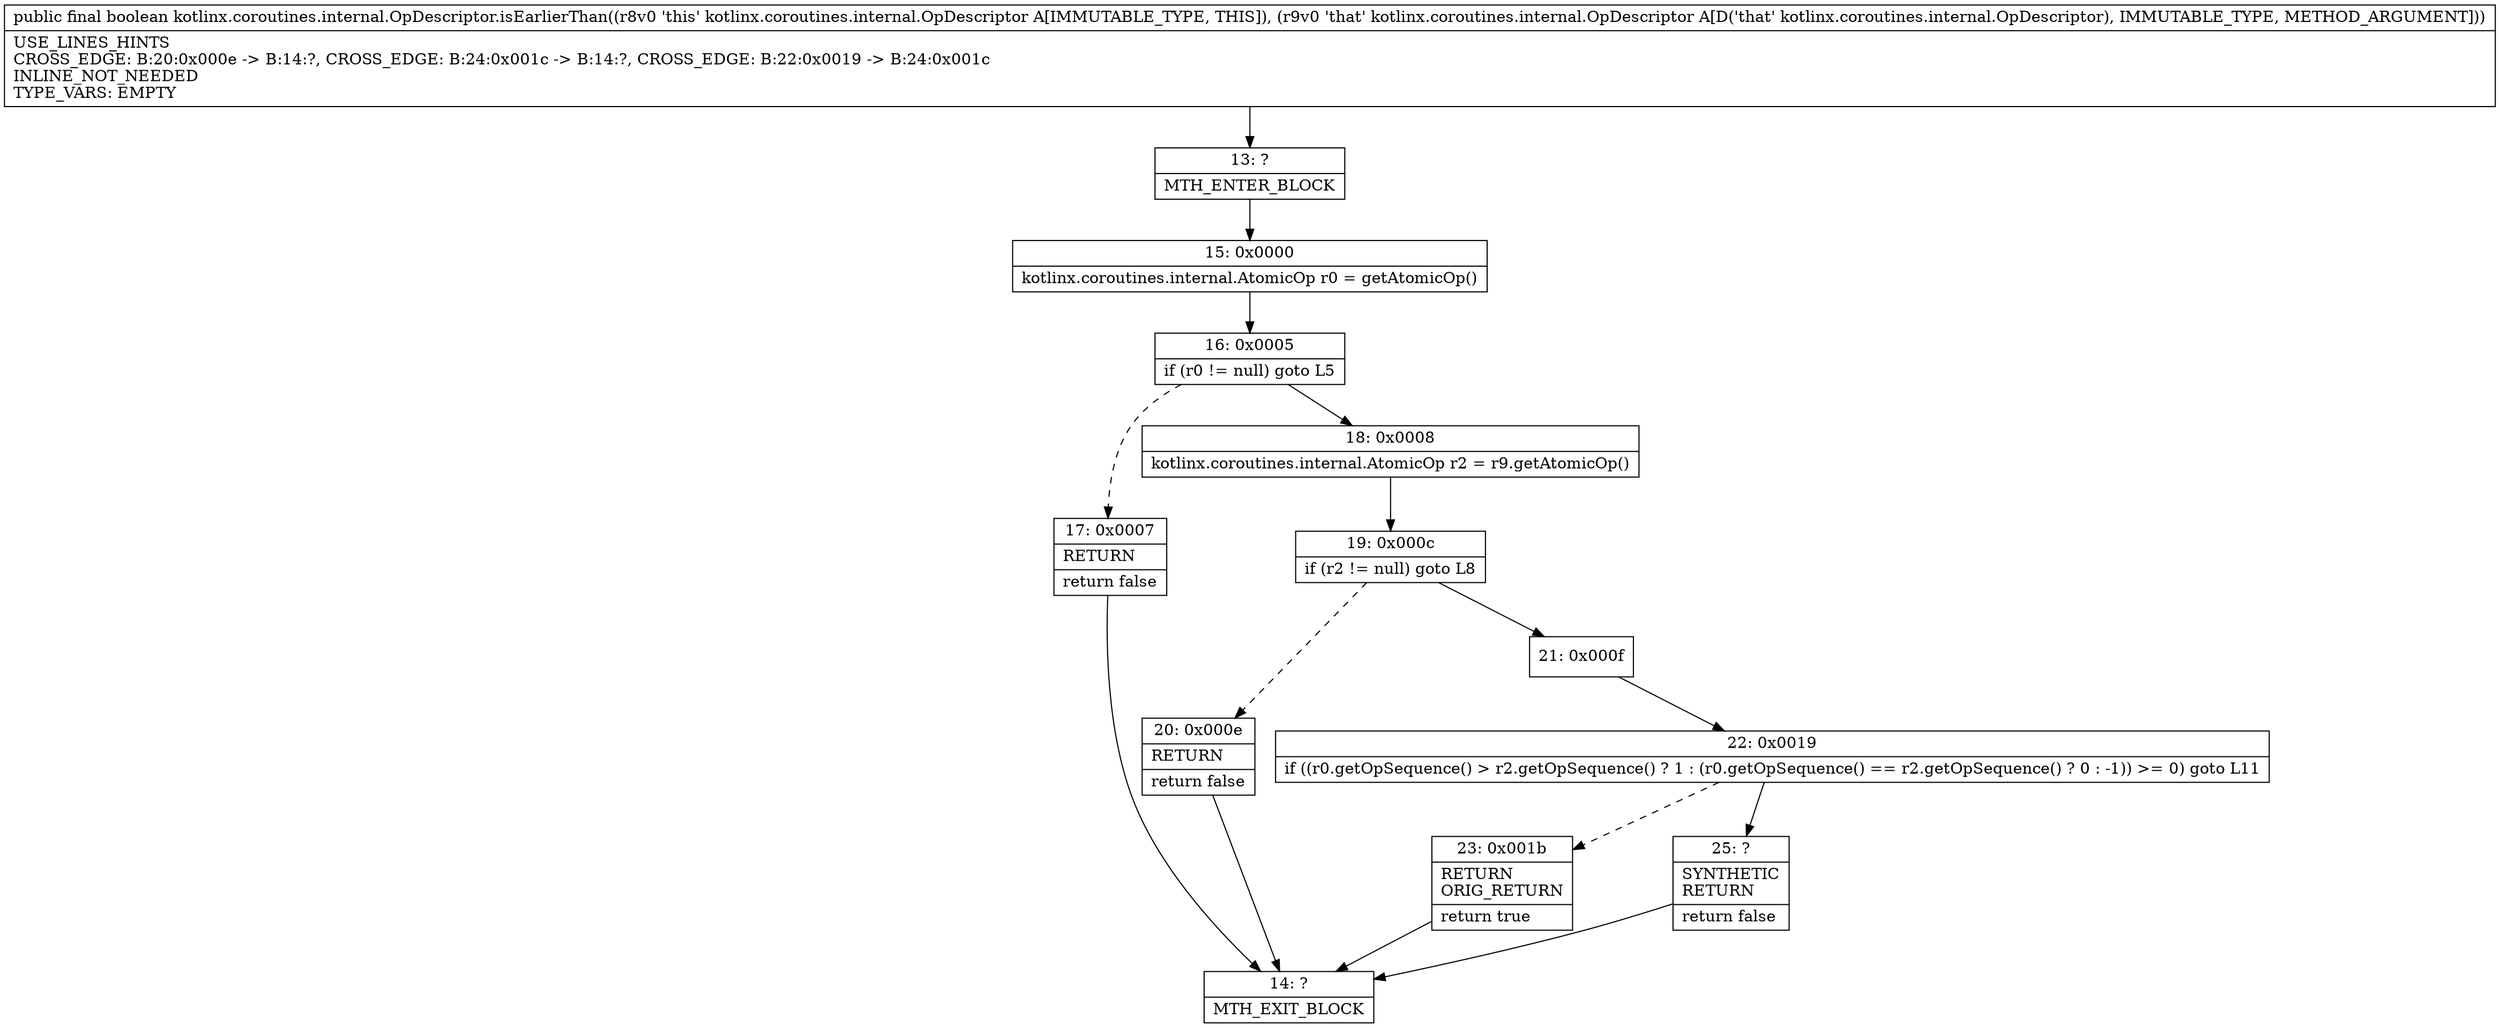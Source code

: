 digraph "CFG forkotlinx.coroutines.internal.OpDescriptor.isEarlierThan(Lkotlinx\/coroutines\/internal\/OpDescriptor;)Z" {
Node_13 [shape=record,label="{13\:\ ?|MTH_ENTER_BLOCK\l}"];
Node_15 [shape=record,label="{15\:\ 0x0000|kotlinx.coroutines.internal.AtomicOp r0 = getAtomicOp()\l}"];
Node_16 [shape=record,label="{16\:\ 0x0005|if (r0 != null) goto L5\l}"];
Node_17 [shape=record,label="{17\:\ 0x0007|RETURN\l|return false\l}"];
Node_14 [shape=record,label="{14\:\ ?|MTH_EXIT_BLOCK\l}"];
Node_18 [shape=record,label="{18\:\ 0x0008|kotlinx.coroutines.internal.AtomicOp r2 = r9.getAtomicOp()\l}"];
Node_19 [shape=record,label="{19\:\ 0x000c|if (r2 != null) goto L8\l}"];
Node_20 [shape=record,label="{20\:\ 0x000e|RETURN\l|return false\l}"];
Node_21 [shape=record,label="{21\:\ 0x000f}"];
Node_22 [shape=record,label="{22\:\ 0x0019|if ((r0.getOpSequence() \> r2.getOpSequence() ? 1 : (r0.getOpSequence() == r2.getOpSequence() ? 0 : \-1)) \>= 0) goto L11\l}"];
Node_23 [shape=record,label="{23\:\ 0x001b|RETURN\lORIG_RETURN\l|return true\l}"];
Node_25 [shape=record,label="{25\:\ ?|SYNTHETIC\lRETURN\l|return false\l}"];
MethodNode[shape=record,label="{public final boolean kotlinx.coroutines.internal.OpDescriptor.isEarlierThan((r8v0 'this' kotlinx.coroutines.internal.OpDescriptor A[IMMUTABLE_TYPE, THIS]), (r9v0 'that' kotlinx.coroutines.internal.OpDescriptor A[D('that' kotlinx.coroutines.internal.OpDescriptor), IMMUTABLE_TYPE, METHOD_ARGUMENT]))  | USE_LINES_HINTS\lCROSS_EDGE: B:20:0x000e \-\> B:14:?, CROSS_EDGE: B:24:0x001c \-\> B:14:?, CROSS_EDGE: B:22:0x0019 \-\> B:24:0x001c\lINLINE_NOT_NEEDED\lTYPE_VARS: EMPTY\l}"];
MethodNode -> Node_13;Node_13 -> Node_15;
Node_15 -> Node_16;
Node_16 -> Node_17[style=dashed];
Node_16 -> Node_18;
Node_17 -> Node_14;
Node_18 -> Node_19;
Node_19 -> Node_20[style=dashed];
Node_19 -> Node_21;
Node_20 -> Node_14;
Node_21 -> Node_22;
Node_22 -> Node_23[style=dashed];
Node_22 -> Node_25;
Node_23 -> Node_14;
Node_25 -> Node_14;
}

